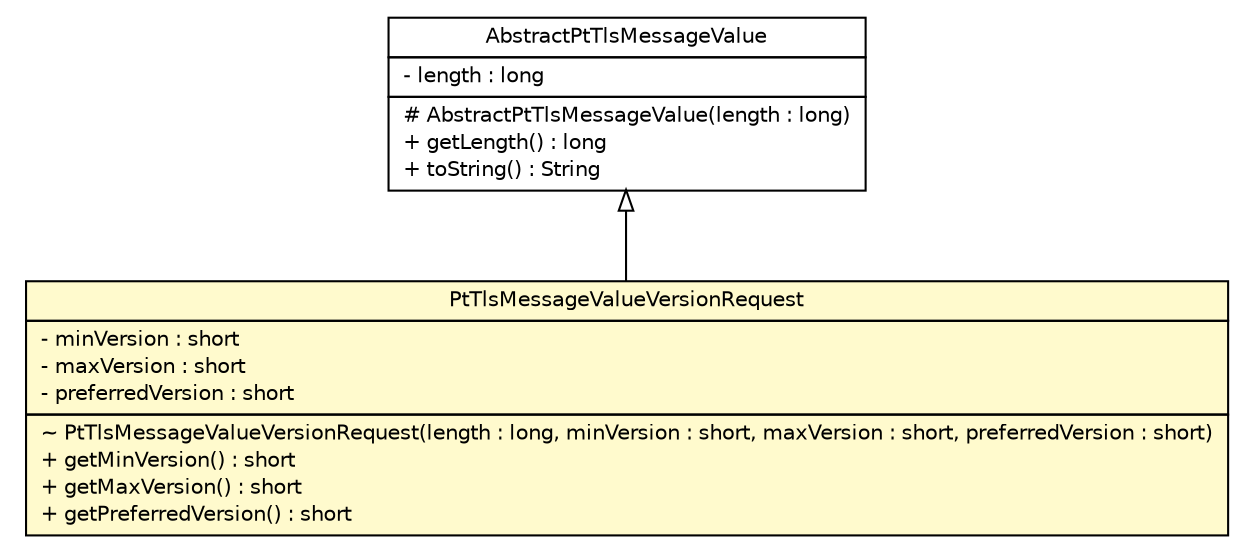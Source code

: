 #!/usr/local/bin/dot
#
# Class diagram 
# Generated by UMLGraph version R5_6 (http://www.umlgraph.org/)
#

digraph G {
	edge [fontname="Helvetica",fontsize=10,labelfontname="Helvetica",labelfontsize=10];
	node [fontname="Helvetica",fontsize=10,shape=plaintext];
	nodesep=0.25;
	ranksep=0.5;
	// org.ietf.nea.pt.value.PtTlsMessageValueVersionRequest
	c152034 [label=<<table title="org.ietf.nea.pt.value.PtTlsMessageValueVersionRequest" border="0" cellborder="1" cellspacing="0" cellpadding="2" port="p" bgcolor="lemonChiffon" href="./PtTlsMessageValueVersionRequest.html">
		<tr><td><table border="0" cellspacing="0" cellpadding="1">
<tr><td align="center" balign="center"> PtTlsMessageValueVersionRequest </td></tr>
		</table></td></tr>
		<tr><td><table border="0" cellspacing="0" cellpadding="1">
<tr><td align="left" balign="left"> - minVersion : short </td></tr>
<tr><td align="left" balign="left"> - maxVersion : short </td></tr>
<tr><td align="left" balign="left"> - preferredVersion : short </td></tr>
		</table></td></tr>
		<tr><td><table border="0" cellspacing="0" cellpadding="1">
<tr><td align="left" balign="left"> ~ PtTlsMessageValueVersionRequest(length : long, minVersion : short, maxVersion : short, preferredVersion : short) </td></tr>
<tr><td align="left" balign="left"> + getMinVersion() : short </td></tr>
<tr><td align="left" balign="left"> + getMaxVersion() : short </td></tr>
<tr><td align="left" balign="left"> + getPreferredVersion() : short </td></tr>
		</table></td></tr>
		</table>>, URL="./PtTlsMessageValueVersionRequest.html", fontname="Helvetica", fontcolor="black", fontsize=10.0];
	// org.ietf.nea.pt.value.AbstractPtTlsMessageValue
	c152040 [label=<<table title="org.ietf.nea.pt.value.AbstractPtTlsMessageValue" border="0" cellborder="1" cellspacing="0" cellpadding="2" port="p" href="./AbstractPtTlsMessageValue.html">
		<tr><td><table border="0" cellspacing="0" cellpadding="1">
<tr><td align="center" balign="center"> AbstractPtTlsMessageValue </td></tr>
		</table></td></tr>
		<tr><td><table border="0" cellspacing="0" cellpadding="1">
<tr><td align="left" balign="left"> - length : long </td></tr>
		</table></td></tr>
		<tr><td><table border="0" cellspacing="0" cellpadding="1">
<tr><td align="left" balign="left"> # AbstractPtTlsMessageValue(length : long) </td></tr>
<tr><td align="left" balign="left"> + getLength() : long </td></tr>
<tr><td align="left" balign="left"> + toString() : String </td></tr>
		</table></td></tr>
		</table>>, URL="./AbstractPtTlsMessageValue.html", fontname="Helvetica", fontcolor="black", fontsize=10.0];
	//org.ietf.nea.pt.value.PtTlsMessageValueVersionRequest extends org.ietf.nea.pt.value.AbstractPtTlsMessageValue
	c152040:p -> c152034:p [dir=back,arrowtail=empty];
}


